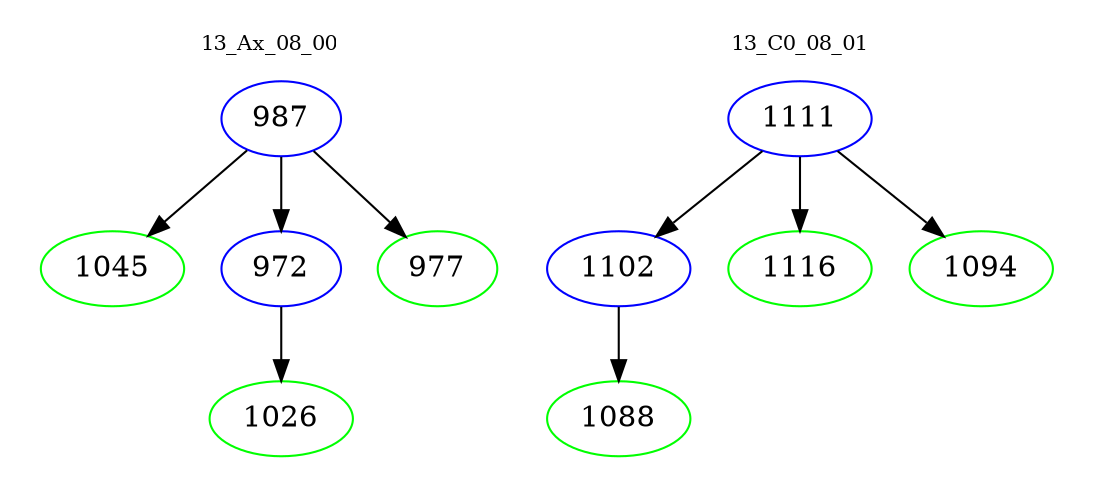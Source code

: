 digraph{
subgraph cluster_0 {
color = white
label = "13_Ax_08_00";
fontsize=10;
T0_987 [label="987", color="blue"]
T0_987 -> T0_1045 [color="black"]
T0_1045 [label="1045", color="green"]
T0_987 -> T0_972 [color="black"]
T0_972 [label="972", color="blue"]
T0_972 -> T0_1026 [color="black"]
T0_1026 [label="1026", color="green"]
T0_987 -> T0_977 [color="black"]
T0_977 [label="977", color="green"]
}
subgraph cluster_1 {
color = white
label = "13_C0_08_01";
fontsize=10;
T1_1111 [label="1111", color="blue"]
T1_1111 -> T1_1102 [color="black"]
T1_1102 [label="1102", color="blue"]
T1_1102 -> T1_1088 [color="black"]
T1_1088 [label="1088", color="green"]
T1_1111 -> T1_1116 [color="black"]
T1_1116 [label="1116", color="green"]
T1_1111 -> T1_1094 [color="black"]
T1_1094 [label="1094", color="green"]
}
}
